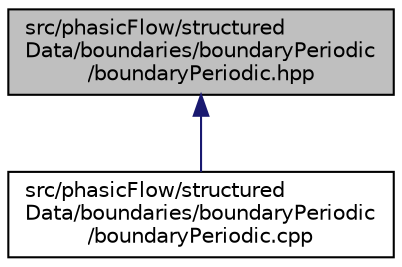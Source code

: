 digraph "src/phasicFlow/structuredData/boundaries/boundaryPeriodic/boundaryPeriodic.hpp"
{
 // LATEX_PDF_SIZE
  edge [fontname="Helvetica",fontsize="10",labelfontname="Helvetica",labelfontsize="10"];
  node [fontname="Helvetica",fontsize="10",shape=record];
  Node1 [label="src/phasicFlow/structured\lData/boundaries/boundaryPeriodic\l/boundaryPeriodic.hpp",height=0.2,width=0.4,color="black", fillcolor="grey75", style="filled", fontcolor="black",tooltip=" "];
  Node1 -> Node2 [dir="back",color="midnightblue",fontsize="10",style="solid",fontname="Helvetica"];
  Node2 [label="src/phasicFlow/structured\lData/boundaries/boundaryPeriodic\l/boundaryPeriodic.cpp",height=0.2,width=0.4,color="black", fillcolor="white", style="filled",URL="$boundaryPeriodic_8cpp.html",tooltip=" "];
}
